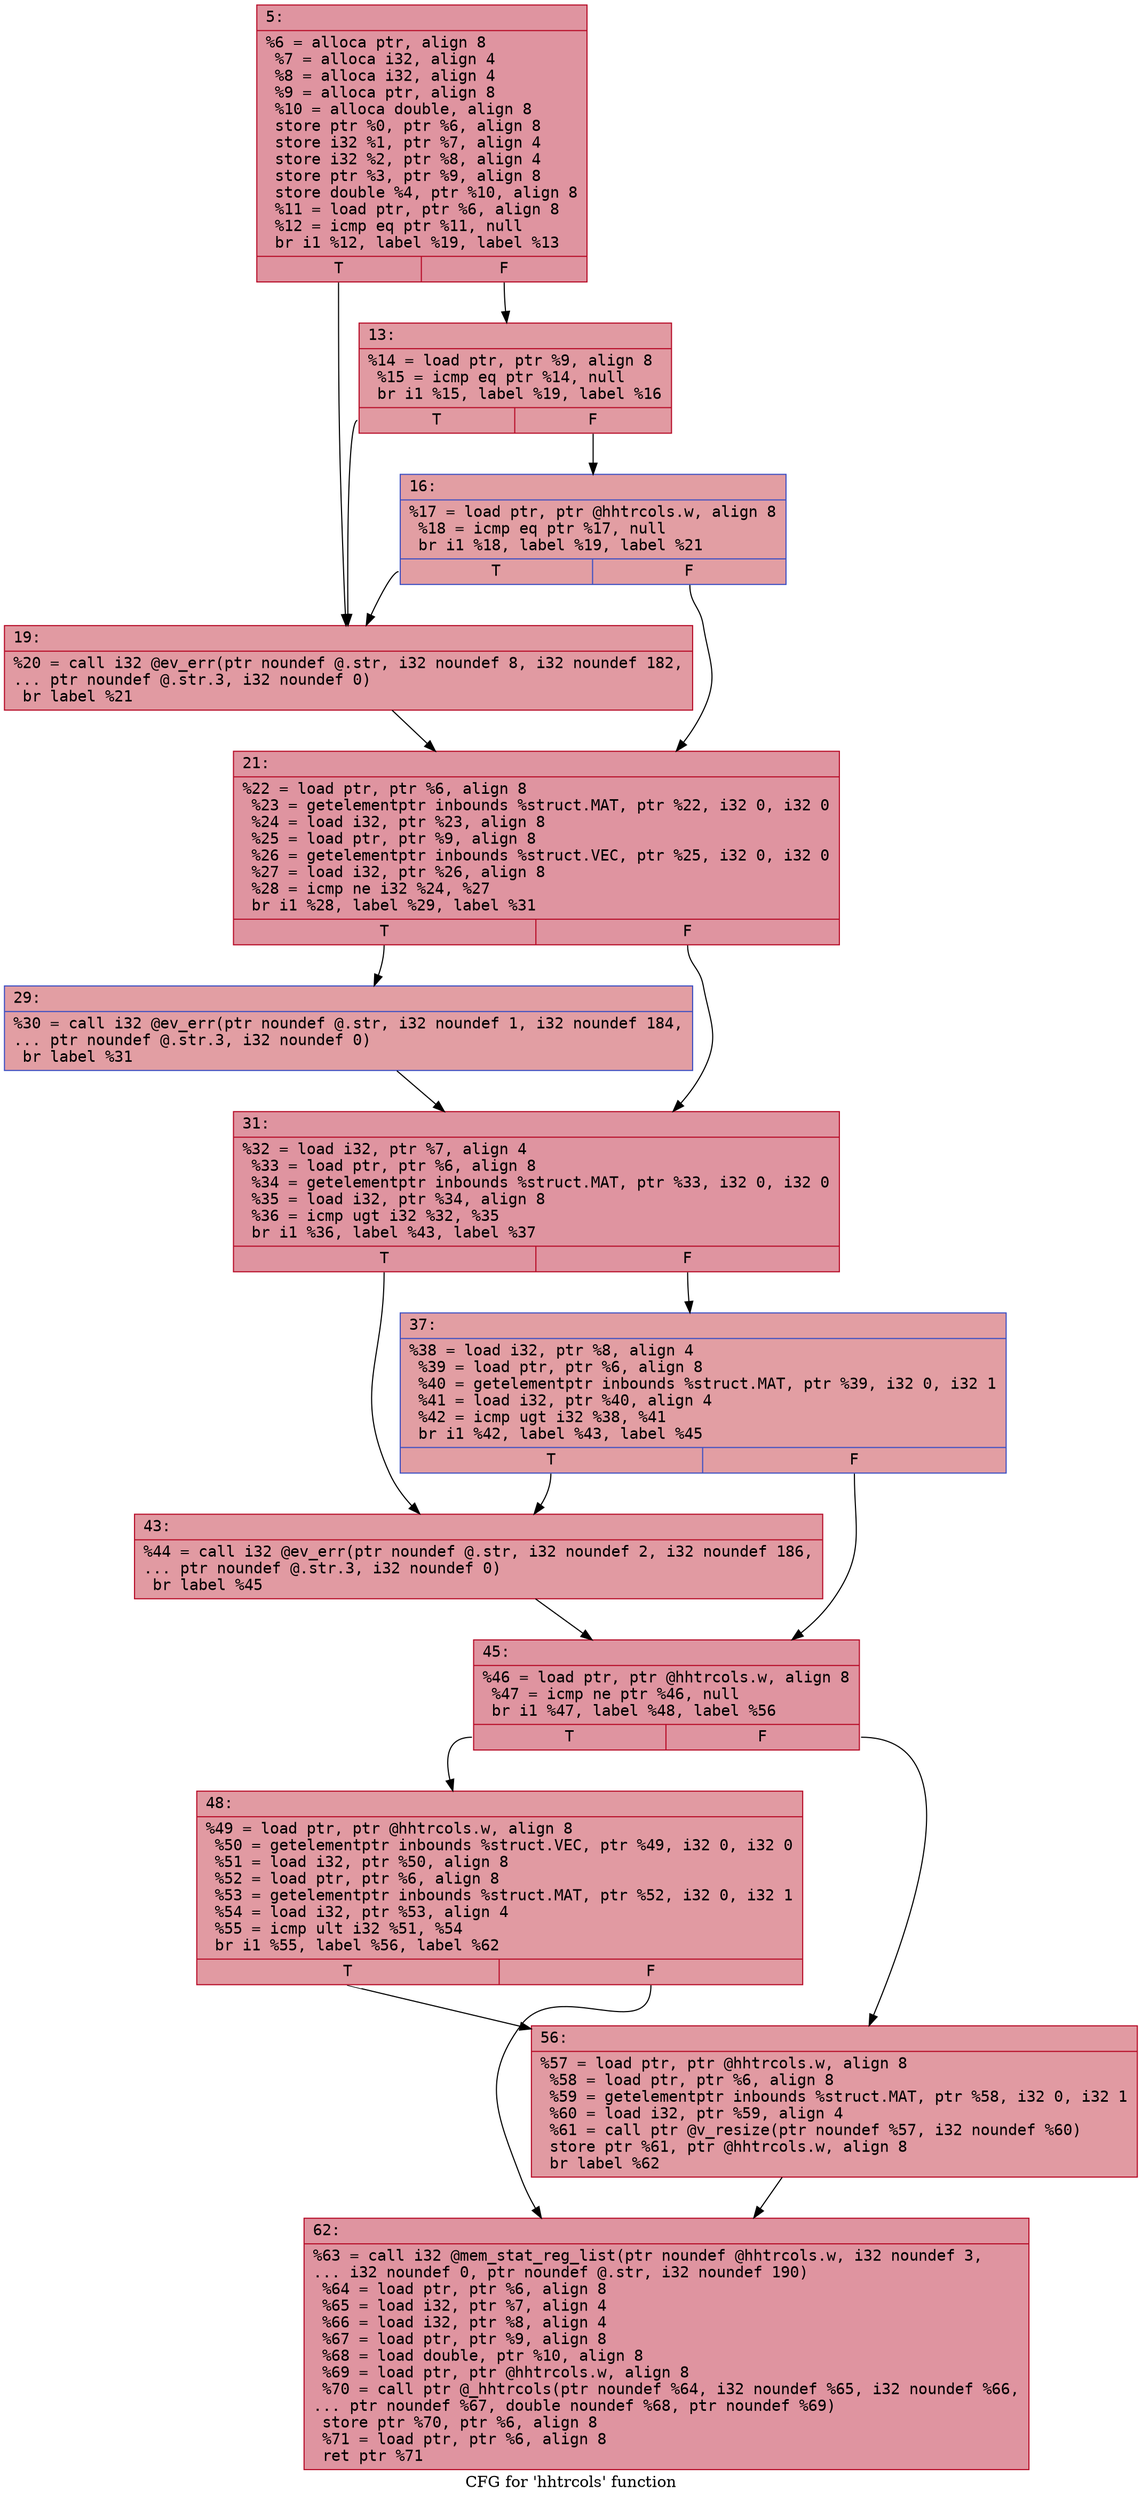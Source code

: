 digraph "CFG for 'hhtrcols' function" {
	label="CFG for 'hhtrcols' function";

	Node0x60000095e940 [shape=record,color="#b70d28ff", style=filled, fillcolor="#b70d2870" fontname="Courier",label="{5:\l|  %6 = alloca ptr, align 8\l  %7 = alloca i32, align 4\l  %8 = alloca i32, align 4\l  %9 = alloca ptr, align 8\l  %10 = alloca double, align 8\l  store ptr %0, ptr %6, align 8\l  store i32 %1, ptr %7, align 4\l  store i32 %2, ptr %8, align 4\l  store ptr %3, ptr %9, align 8\l  store double %4, ptr %10, align 8\l  %11 = load ptr, ptr %6, align 8\l  %12 = icmp eq ptr %11, null\l  br i1 %12, label %19, label %13\l|{<s0>T|<s1>F}}"];
	Node0x60000095e940:s0 -> Node0x60000095ea30[tooltip="5 -> 19\nProbability 37.50%" ];
	Node0x60000095e940:s1 -> Node0x60000095e990[tooltip="5 -> 13\nProbability 62.50%" ];
	Node0x60000095e990 [shape=record,color="#b70d28ff", style=filled, fillcolor="#bb1b2c70" fontname="Courier",label="{13:\l|  %14 = load ptr, ptr %9, align 8\l  %15 = icmp eq ptr %14, null\l  br i1 %15, label %19, label %16\l|{<s0>T|<s1>F}}"];
	Node0x60000095e990:s0 -> Node0x60000095ea30[tooltip="13 -> 19\nProbability 37.50%" ];
	Node0x60000095e990:s1 -> Node0x60000095e9e0[tooltip="13 -> 16\nProbability 62.50%" ];
	Node0x60000095e9e0 [shape=record,color="#3d50c3ff", style=filled, fillcolor="#be242e70" fontname="Courier",label="{16:\l|  %17 = load ptr, ptr @hhtrcols.w, align 8\l  %18 = icmp eq ptr %17, null\l  br i1 %18, label %19, label %21\l|{<s0>T|<s1>F}}"];
	Node0x60000095e9e0:s0 -> Node0x60000095ea30[tooltip="16 -> 19\nProbability 37.50%" ];
	Node0x60000095e9e0:s1 -> Node0x60000095ea80[tooltip="16 -> 21\nProbability 62.50%" ];
	Node0x60000095ea30 [shape=record,color="#b70d28ff", style=filled, fillcolor="#bb1b2c70" fontname="Courier",label="{19:\l|  %20 = call i32 @ev_err(ptr noundef @.str, i32 noundef 8, i32 noundef 182,\l... ptr noundef @.str.3, i32 noundef 0)\l  br label %21\l}"];
	Node0x60000095ea30 -> Node0x60000095ea80[tooltip="19 -> 21\nProbability 100.00%" ];
	Node0x60000095ea80 [shape=record,color="#b70d28ff", style=filled, fillcolor="#b70d2870" fontname="Courier",label="{21:\l|  %22 = load ptr, ptr %6, align 8\l  %23 = getelementptr inbounds %struct.MAT, ptr %22, i32 0, i32 0\l  %24 = load i32, ptr %23, align 8\l  %25 = load ptr, ptr %9, align 8\l  %26 = getelementptr inbounds %struct.VEC, ptr %25, i32 0, i32 0\l  %27 = load i32, ptr %26, align 8\l  %28 = icmp ne i32 %24, %27\l  br i1 %28, label %29, label %31\l|{<s0>T|<s1>F}}"];
	Node0x60000095ea80:s0 -> Node0x60000095ead0[tooltip="21 -> 29\nProbability 50.00%" ];
	Node0x60000095ea80:s1 -> Node0x60000095eb20[tooltip="21 -> 31\nProbability 50.00%" ];
	Node0x60000095ead0 [shape=record,color="#3d50c3ff", style=filled, fillcolor="#be242e70" fontname="Courier",label="{29:\l|  %30 = call i32 @ev_err(ptr noundef @.str, i32 noundef 1, i32 noundef 184,\l... ptr noundef @.str.3, i32 noundef 0)\l  br label %31\l}"];
	Node0x60000095ead0 -> Node0x60000095eb20[tooltip="29 -> 31\nProbability 100.00%" ];
	Node0x60000095eb20 [shape=record,color="#b70d28ff", style=filled, fillcolor="#b70d2870" fontname="Courier",label="{31:\l|  %32 = load i32, ptr %7, align 4\l  %33 = load ptr, ptr %6, align 8\l  %34 = getelementptr inbounds %struct.MAT, ptr %33, i32 0, i32 0\l  %35 = load i32, ptr %34, align 8\l  %36 = icmp ugt i32 %32, %35\l  br i1 %36, label %43, label %37\l|{<s0>T|<s1>F}}"];
	Node0x60000095eb20:s0 -> Node0x60000095ebc0[tooltip="31 -> 43\nProbability 50.00%" ];
	Node0x60000095eb20:s1 -> Node0x60000095eb70[tooltip="31 -> 37\nProbability 50.00%" ];
	Node0x60000095eb70 [shape=record,color="#3d50c3ff", style=filled, fillcolor="#be242e70" fontname="Courier",label="{37:\l|  %38 = load i32, ptr %8, align 4\l  %39 = load ptr, ptr %6, align 8\l  %40 = getelementptr inbounds %struct.MAT, ptr %39, i32 0, i32 1\l  %41 = load i32, ptr %40, align 4\l  %42 = icmp ugt i32 %38, %41\l  br i1 %42, label %43, label %45\l|{<s0>T|<s1>F}}"];
	Node0x60000095eb70:s0 -> Node0x60000095ebc0[tooltip="37 -> 43\nProbability 50.00%" ];
	Node0x60000095eb70:s1 -> Node0x60000095ec10[tooltip="37 -> 45\nProbability 50.00%" ];
	Node0x60000095ebc0 [shape=record,color="#b70d28ff", style=filled, fillcolor="#bb1b2c70" fontname="Courier",label="{43:\l|  %44 = call i32 @ev_err(ptr noundef @.str, i32 noundef 2, i32 noundef 186,\l... ptr noundef @.str.3, i32 noundef 0)\l  br label %45\l}"];
	Node0x60000095ebc0 -> Node0x60000095ec10[tooltip="43 -> 45\nProbability 100.00%" ];
	Node0x60000095ec10 [shape=record,color="#b70d28ff", style=filled, fillcolor="#b70d2870" fontname="Courier",label="{45:\l|  %46 = load ptr, ptr @hhtrcols.w, align 8\l  %47 = icmp ne ptr %46, null\l  br i1 %47, label %48, label %56\l|{<s0>T|<s1>F}}"];
	Node0x60000095ec10:s0 -> Node0x60000095ec60[tooltip="45 -> 48\nProbability 62.50%" ];
	Node0x60000095ec10:s1 -> Node0x60000095ecb0[tooltip="45 -> 56\nProbability 37.50%" ];
	Node0x60000095ec60 [shape=record,color="#b70d28ff", style=filled, fillcolor="#bb1b2c70" fontname="Courier",label="{48:\l|  %49 = load ptr, ptr @hhtrcols.w, align 8\l  %50 = getelementptr inbounds %struct.VEC, ptr %49, i32 0, i32 0\l  %51 = load i32, ptr %50, align 8\l  %52 = load ptr, ptr %6, align 8\l  %53 = getelementptr inbounds %struct.MAT, ptr %52, i32 0, i32 1\l  %54 = load i32, ptr %53, align 4\l  %55 = icmp ult i32 %51, %54\l  br i1 %55, label %56, label %62\l|{<s0>T|<s1>F}}"];
	Node0x60000095ec60:s0 -> Node0x60000095ecb0[tooltip="48 -> 56\nProbability 50.00%" ];
	Node0x60000095ec60:s1 -> Node0x60000095ed00[tooltip="48 -> 62\nProbability 50.00%" ];
	Node0x60000095ecb0 [shape=record,color="#b70d28ff", style=filled, fillcolor="#bb1b2c70" fontname="Courier",label="{56:\l|  %57 = load ptr, ptr @hhtrcols.w, align 8\l  %58 = load ptr, ptr %6, align 8\l  %59 = getelementptr inbounds %struct.MAT, ptr %58, i32 0, i32 1\l  %60 = load i32, ptr %59, align 4\l  %61 = call ptr @v_resize(ptr noundef %57, i32 noundef %60)\l  store ptr %61, ptr @hhtrcols.w, align 8\l  br label %62\l}"];
	Node0x60000095ecb0 -> Node0x60000095ed00[tooltip="56 -> 62\nProbability 100.00%" ];
	Node0x60000095ed00 [shape=record,color="#b70d28ff", style=filled, fillcolor="#b70d2870" fontname="Courier",label="{62:\l|  %63 = call i32 @mem_stat_reg_list(ptr noundef @hhtrcols.w, i32 noundef 3,\l... i32 noundef 0, ptr noundef @.str, i32 noundef 190)\l  %64 = load ptr, ptr %6, align 8\l  %65 = load i32, ptr %7, align 4\l  %66 = load i32, ptr %8, align 4\l  %67 = load ptr, ptr %9, align 8\l  %68 = load double, ptr %10, align 8\l  %69 = load ptr, ptr @hhtrcols.w, align 8\l  %70 = call ptr @_hhtrcols(ptr noundef %64, i32 noundef %65, i32 noundef %66,\l... ptr noundef %67, double noundef %68, ptr noundef %69)\l  store ptr %70, ptr %6, align 8\l  %71 = load ptr, ptr %6, align 8\l  ret ptr %71\l}"];
}
